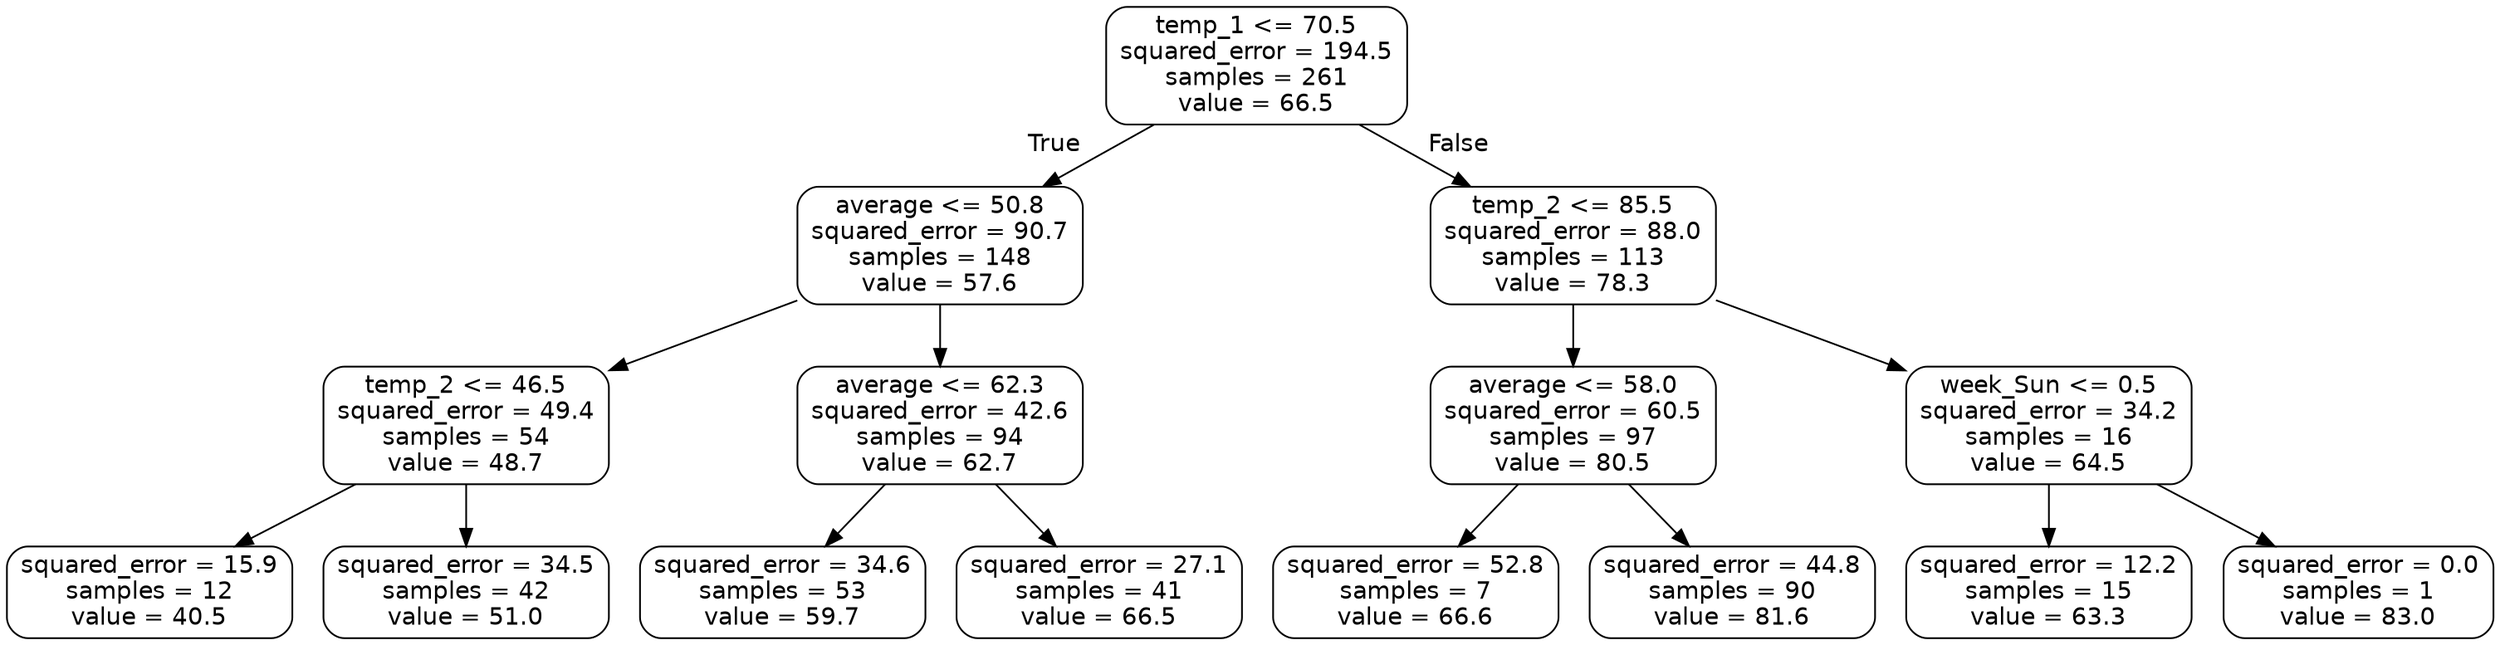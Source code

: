 digraph Tree {
node [shape=box, style="rounded", color="black", fontname="helvetica"] ;
edge [fontname="helvetica"] ;
0 [label="temp_1 <= 70.5\nsquared_error = 194.5\nsamples = 261\nvalue = 66.5"] ;
1 [label="average <= 50.8\nsquared_error = 90.7\nsamples = 148\nvalue = 57.6"] ;
0 -> 1 [labeldistance=2.5, labelangle=45, headlabel="True"] ;
2 [label="temp_2 <= 46.5\nsquared_error = 49.4\nsamples = 54\nvalue = 48.7"] ;
1 -> 2 ;
3 [label="squared_error = 15.9\nsamples = 12\nvalue = 40.5"] ;
2 -> 3 ;
4 [label="squared_error = 34.5\nsamples = 42\nvalue = 51.0"] ;
2 -> 4 ;
5 [label="average <= 62.3\nsquared_error = 42.6\nsamples = 94\nvalue = 62.7"] ;
1 -> 5 ;
6 [label="squared_error = 34.6\nsamples = 53\nvalue = 59.7"] ;
5 -> 6 ;
7 [label="squared_error = 27.1\nsamples = 41\nvalue = 66.5"] ;
5 -> 7 ;
8 [label="temp_2 <= 85.5\nsquared_error = 88.0\nsamples = 113\nvalue = 78.3"] ;
0 -> 8 [labeldistance=2.5, labelangle=-45, headlabel="False"] ;
9 [label="average <= 58.0\nsquared_error = 60.5\nsamples = 97\nvalue = 80.5"] ;
8 -> 9 ;
10 [label="squared_error = 52.8\nsamples = 7\nvalue = 66.6"] ;
9 -> 10 ;
11 [label="squared_error = 44.8\nsamples = 90\nvalue = 81.6"] ;
9 -> 11 ;
12 [label="week_Sun <= 0.5\nsquared_error = 34.2\nsamples = 16\nvalue = 64.5"] ;
8 -> 12 ;
13 [label="squared_error = 12.2\nsamples = 15\nvalue = 63.3"] ;
12 -> 13 ;
14 [label="squared_error = 0.0\nsamples = 1\nvalue = 83.0"] ;
12 -> 14 ;
}